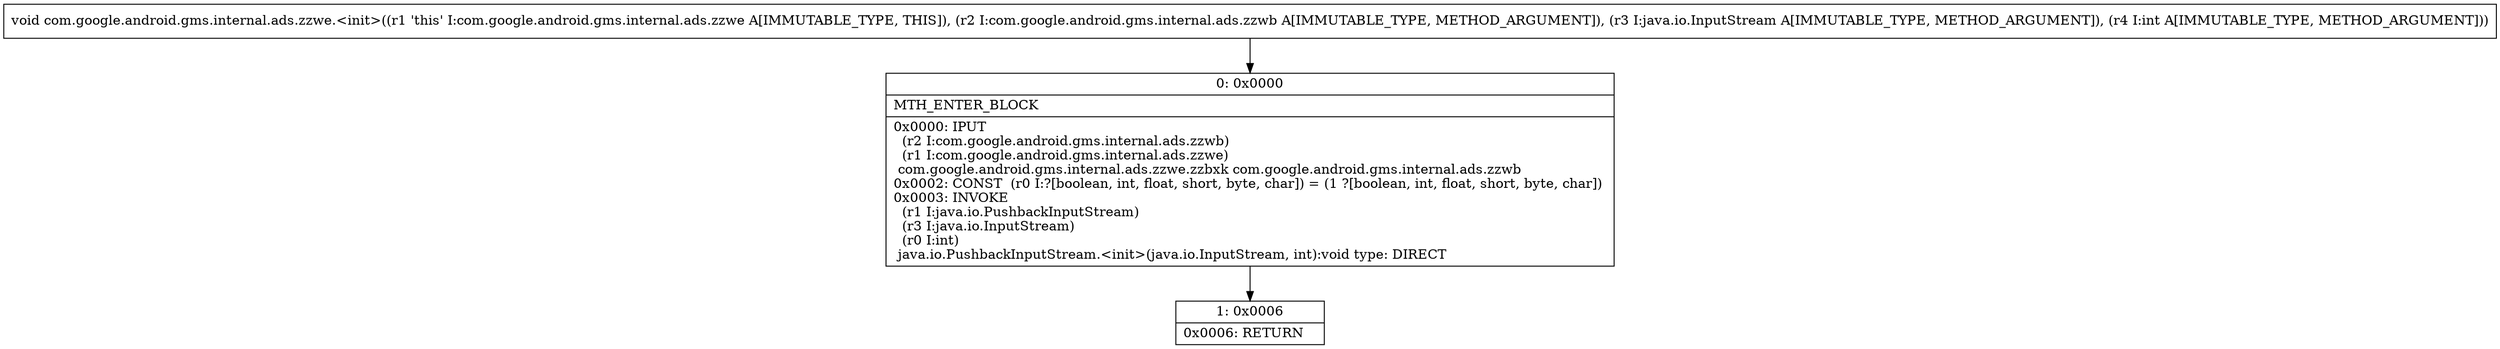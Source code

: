 digraph "CFG forcom.google.android.gms.internal.ads.zzwe.\<init\>(Lcom\/google\/android\/gms\/internal\/ads\/zzwb;Ljava\/io\/InputStream;I)V" {
Node_0 [shape=record,label="{0\:\ 0x0000|MTH_ENTER_BLOCK\l|0x0000: IPUT  \l  (r2 I:com.google.android.gms.internal.ads.zzwb)\l  (r1 I:com.google.android.gms.internal.ads.zzwe)\l com.google.android.gms.internal.ads.zzwe.zzbxk com.google.android.gms.internal.ads.zzwb \l0x0002: CONST  (r0 I:?[boolean, int, float, short, byte, char]) = (1 ?[boolean, int, float, short, byte, char]) \l0x0003: INVOKE  \l  (r1 I:java.io.PushbackInputStream)\l  (r3 I:java.io.InputStream)\l  (r0 I:int)\l java.io.PushbackInputStream.\<init\>(java.io.InputStream, int):void type: DIRECT \l}"];
Node_1 [shape=record,label="{1\:\ 0x0006|0x0006: RETURN   \l}"];
MethodNode[shape=record,label="{void com.google.android.gms.internal.ads.zzwe.\<init\>((r1 'this' I:com.google.android.gms.internal.ads.zzwe A[IMMUTABLE_TYPE, THIS]), (r2 I:com.google.android.gms.internal.ads.zzwb A[IMMUTABLE_TYPE, METHOD_ARGUMENT]), (r3 I:java.io.InputStream A[IMMUTABLE_TYPE, METHOD_ARGUMENT]), (r4 I:int A[IMMUTABLE_TYPE, METHOD_ARGUMENT])) }"];
MethodNode -> Node_0;
Node_0 -> Node_1;
}

